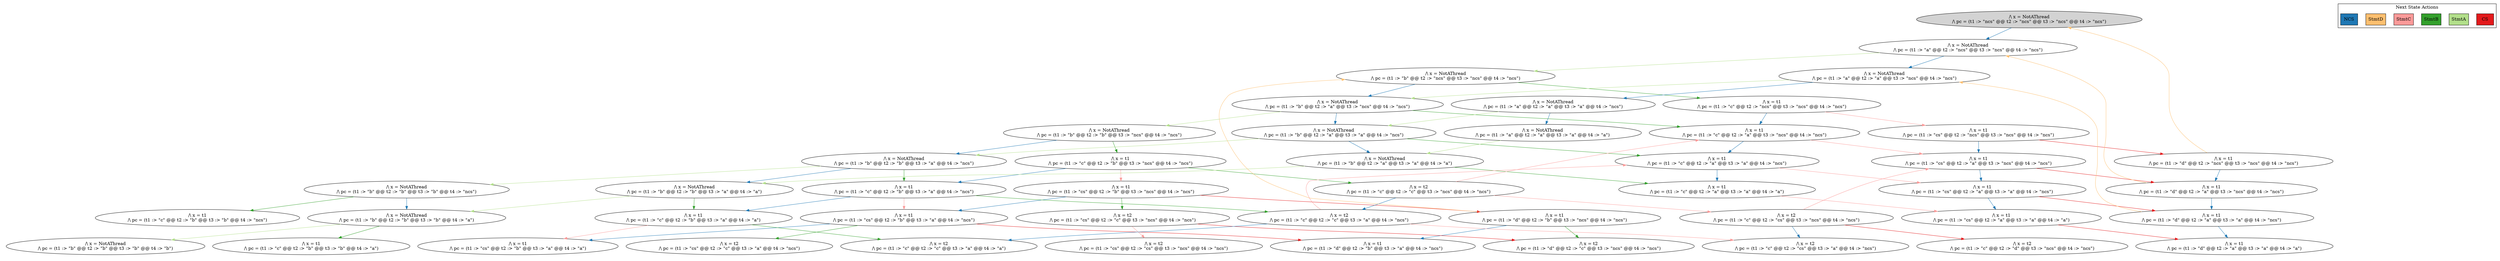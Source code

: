 strict digraph DiskGraph {
edge [colorscheme="paired12"]
nodesep=0.35;
subgraph cluster_graph {
color="white";
6221964264628412536 [label="/\\ x = NotAThread\n/\\ pc = (t1 :> \"ncs\" @@ t2 :> \"ncs\" @@ t3 :> \"ncs\" @@ t4 :> \"ncs\")",style = filled]
6221964264628412536 -> 6618090255246210085 [label="",color="2",fontcolor="2"];
6618090255246210085 [label="/\\ x = NotAThread\n/\\ pc = (t1 :> \"a\" @@ t2 :> \"ncs\" @@ t3 :> \"ncs\" @@ t4 :> \"ncs\")"];
6618090255246210085 -> 6037629194075517532 [label="",color="3",fontcolor="3"];
6037629194075517532 [label="/\\ x = NotAThread\n/\\ pc = (t1 :> \"b\" @@ t2 :> \"ncs\" @@ t3 :> \"ncs\" @@ t4 :> \"ncs\")"];
6221964264628412536 -> 6618090255246210085 [label="",color="2",fontcolor="2"];
6221964264628412536 -> 6618090255246210085 [label="",color="2",fontcolor="2"];
6618090255246210085 -> 2188420927474758586 [label="",color="2",fontcolor="2"];
2188420927474758586 [label="/\\ x = NotAThread\n/\\ pc = (t1 :> \"a\" @@ t2 :> \"a\" @@ t3 :> \"ncs\" @@ t4 :> \"ncs\")"];
6221964264628412536 -> 6618090255246210085 [label="",color="2",fontcolor="2"];
6618090255246210085 -> 2188420927474758586 [label="",color="2",fontcolor="2"];
6618090255246210085 -> 2188420927474758586 [label="",color="2",fontcolor="2"];
2188420927474758586 -> 6435260642324245322 [label="",color="3",fontcolor="3"];
6435260642324245322 [label="/\\ x = NotAThread\n/\\ pc = (t1 :> \"b\" @@ t2 :> \"a\" @@ t3 :> \"ncs\" @@ t4 :> \"ncs\")"];
6037629194075517532 -> -512761243633574820 [label="",color="4",fontcolor="4"];
-512761243633574820 [label="/\\ x = t1\n/\\ pc = (t1 :> \"c\" @@ t2 :> \"ncs\" @@ t3 :> \"ncs\" @@ t4 :> \"ncs\")"];
6435260642324245322 -> 126695432173963357 [label="",color="4",fontcolor="4"];
126695432173963357 [label="/\\ x = t1\n/\\ pc = (t1 :> \"c\" @@ t2 :> \"a\" @@ t3 :> \"ncs\" @@ t4 :> \"ncs\")"];
2188420927474758586 -> 6435260642324245322 [label="",color="3",fontcolor="3"];
6037629194075517532 -> 6435260642324245322 [label="",color="2",fontcolor="2"];
2188420927474758586 -> 1400952091362394648 [label="",color="2",fontcolor="2"];
1400952091362394648 [label="/\\ x = NotAThread\n/\\ pc = (t1 :> \"a\" @@ t2 :> \"a\" @@ t3 :> \"a\" @@ t4 :> \"ncs\")"];
6435260642324245322 -> 353729810810593256 [label="",color="3",fontcolor="3"];
353729810810593256 [label="/\\ x = NotAThread\n/\\ pc = (t1 :> \"b\" @@ t2 :> \"b\" @@ t3 :> \"ncs\" @@ t4 :> \"ncs\")"];
6037629194075517532 -> 6435260642324245322 [label="",color="2",fontcolor="2"];
-512761243633574820 -> -5125739824833338693 [label="",color="5",fontcolor="5"];
-5125739824833338693 [label="/\\ x = t1\n/\\ pc = (t1 :> \"cs\" @@ t2 :> \"ncs\" @@ t3 :> \"ncs\" @@ t4 :> \"ncs\")"];
6037629194075517532 -> 6435260642324245322 [label="",color="2",fontcolor="2"];
6435260642324245322 -> 4728037654872498021 [label="",color="2",fontcolor="2"];
4728037654872498021 [label="/\\ x = NotAThread\n/\\ pc = (t1 :> \"b\" @@ t2 :> \"a\" @@ t3 :> \"a\" @@ t4 :> \"ncs\")"];
2188420927474758586 -> 1400952091362394648 [label="",color="2",fontcolor="2"];
126695432173963357 -> 766506915927251792 [label="",color="5",fontcolor="5"];
766506915927251792 [label="/\\ x = t1\n/\\ pc = (t1 :> \"cs\" @@ t2 :> \"a\" @@ t3 :> \"ncs\" @@ t4 :> \"ncs\")"];
6435260642324245322 -> 4728037654872498021 [label="",color="2",fontcolor="2"];
353729810810593256 -> 5103258542966886573 [label="",color="4",fontcolor="4"];
5103258542966886573 [label="/\\ x = t1\n/\\ pc = (t1 :> \"c\" @@ t2 :> \"b\" @@ t3 :> \"ncs\" @@ t4 :> \"ncs\")"];
126695432173963357 -> 7973064989436613545 [label="",color="2",fontcolor="2"];
7973064989436613545 [label="/\\ x = t1\n/\\ pc = (t1 :> \"c\" @@ t2 :> \"a\" @@ t3 :> \"a\" @@ t4 :> \"ncs\")"];
126695432173963357 -> 7973064989436613545 [label="",color="2",fontcolor="2"];
-5125739824833338693 -> 5891243796769605310 [label="",color="6",fontcolor="6"];
5891243796769605310 [label="/\\ x = t1\n/\\ pc = (t1 :> \"d\" @@ t2 :> \"ncs\" @@ t3 :> \"ncs\" @@ t4 :> \"ncs\")"];
-5125739824833338693 -> 766506915927251792 [label="",color="2",fontcolor="2"];
-5125739824833338693 -> 766506915927251792 [label="",color="2",fontcolor="2"];
-5125739824833338693 -> 766506915927251792 [label="",color="2",fontcolor="2"];
4728037654872498021 -> 7973064989436613545 [label="",color="4",fontcolor="4"];
4728037654872498021 -> -2550059013212629764 [label="",color="3",fontcolor="3"];
-2550059013212629764 [label="/\\ x = NotAThread\n/\\ pc = (t1 :> \"b\" @@ t2 :> \"b\" @@ t3 :> \"a\" @@ t4 :> \"ncs\")"];
4728037654872498021 -> -2550059013212629764 [label="",color="3",fontcolor="3"];
4728037654872498021 -> 380284679804848357 [label="",color="2",fontcolor="2"];
380284679804848357 [label="/\\ x = NotAThread\n/\\ pc = (t1 :> \"b\" @@ t2 :> \"a\" @@ t3 :> \"a\" @@ t4 :> \"a\")"];
766506915927251792 -> -8208992349832498553 [label="",color="6",fontcolor="6"];
-8208992349832498553 [label="/\\ x = t1\n/\\ pc = (t1 :> \"d\" @@ t2 :> \"a\" @@ t3 :> \"ncs\" @@ t4 :> \"ncs\")"];
766506915927251792 -> 1160871898346128044 [label="",color="2",fontcolor="2"];
1160871898346128044 [label="/\\ x = t1\n/\\ pc = (t1 :> \"cs\" @@ t2 :> \"a\" @@ t3 :> \"a\" @@ t4 :> \"ncs\")"];
-512761243633574820 -> 126695432173963357 [label="",color="2",fontcolor="2"];
353729810810593256 -> 5103258542966886573 [label="",color="4",fontcolor="4"];
1400952091362394648 -> 4728037654872498021 [label="",color="3",fontcolor="3"];
353729810810593256 -> -2550059013212629764 [label="",color="2",fontcolor="2"];
1400952091362394648 -> 4728037654872498021 [label="",color="3",fontcolor="3"];
353729810810593256 -> -2550059013212629764 [label="",color="2",fontcolor="2"];
1400952091362394648 -> 4728037654872498021 [label="",color="3",fontcolor="3"];
5103258542966886573 -> 5598919585410139040 [label="",color="5",fontcolor="5"];
5598919585410139040 [label="/\\ x = t1\n/\\ pc = (t1 :> \"cs\" @@ t2 :> \"b\" @@ t3 :> \"ncs\" @@ t4 :> \"ncs\")"];
1400952091362394648 -> 1525497768357235463 [label="",color="2",fontcolor="2"];
1525497768357235463 [label="/\\ x = NotAThread\n/\\ pc = (t1 :> \"a\" @@ t2 :> \"a\" @@ t3 :> \"a\" @@ t4 :> \"a\")"];
5103258542966886573 -> -8258526200380158883 [label="",color="4",fontcolor="4"];
-8258526200380158883 [label="/\\ x = t2\n/\\ pc = (t1 :> \"c\" @@ t2 :> \"c\" @@ t3 :> \"ncs\" @@ t4 :> \"ncs\")"];
7973064989436613545 -> 1160871898346128044 [label="",color="5",fontcolor="5"];
5103258542966886573 -> 4344416655407746772 [label="",color="2",fontcolor="2"];
4344416655407746772 [label="/\\ x = t1\n/\\ pc = (t1 :> \"c\" @@ t2 :> \"b\" @@ t3 :> \"a\" @@ t4 :> \"ncs\")"];
7973064989436613545 -> -7811266318638324905 [label="",color="2",fontcolor="2"];
-7811266318638324905 [label="/\\ x = t1\n/\\ pc = (t1 :> \"c\" @@ t2 :> \"a\" @@ t3 :> \"a\" @@ t4 :> \"a\")"];
5103258542966886573 -> 4344416655407746772 [label="",color="2",fontcolor="2"];
-2550059013212629764 -> 4344416655407746772 [label="",color="4",fontcolor="4"];
-512761243633574820 -> 126695432173963357 [label="",color="2",fontcolor="2"];
-2550059013212629764 -> 4344416655407746772 [label="",color="4",fontcolor="4"];
5891243796769605310 -> 6221964264628412536 [label="",color="7",fontcolor="7"];
-2550059013212629764 -> -3979110804443367163 [label="",color="3",fontcolor="3"];
-3979110804443367163 [label="/\\ x = NotAThread\n/\\ pc = (t1 :> \"b\" @@ t2 :> \"b\" @@ t3 :> \"b\" @@ t4 :> \"ncs\")"];
-512761243633574820 -> 126695432173963357 [label="",color="2",fontcolor="2"];
380284679804848357 -> -7811266318638324905 [label="",color="4",fontcolor="4"];
380284679804848357 -> -6882586553132199204 [label="",color="3",fontcolor="3"];
380284679804848357 -> -6882586553132199204 [label="",color="3",fontcolor="3"];
380284679804848357 -> -6882586553132199204 [label="",color="3",fontcolor="3"];
-8208992349832498553 -> 6618090255246210085 [label="",color="7",fontcolor="7"];
-8208992349832498553 -> 5343224758548304652 [label="",color="2",fontcolor="2"];
5343224758548304652 [label="/\\ x = t1\n/\\ pc = (t1 :> \"d\" @@ t2 :> \"a\" @@ t3 :> \"a\" @@ t4 :> \"ncs\")"];
766506915927251792 -> 1160871898346128044 [label="",color="2",fontcolor="2"];
5891243796769605310 -> -8208992349832498553 [label="",color="2",fontcolor="2"];
5598919585410139040 -> -3962117933765383561 [label="",color="6",fontcolor="6"];
-3962117933765383561 [label="/\\ x = t1\n/\\ pc = (t1 :> \"d\" @@ t2 :> \"b\" @@ t3 :> \"ncs\" @@ t4 :> \"ncs\")"];
-8208992349832498553 -> 5343224758548304652 [label="",color="2",fontcolor="2"];
-2550059013212629764 -> -6882586553132199204 [label="",color="2",fontcolor="2"];
-6882586553132199204 [label="/\\ x = NotAThread\n/\\ pc = (t1 :> \"b\" @@ t2 :> \"b\" @@ t3 :> \"a\" @@ t4 :> \"a\")"];
1525497768357235463 -> 380284679804848357 [label="",color="3",fontcolor="3"];
5598919585410139040 -> 2340622665632462060 [label="",color="4",fontcolor="4"];
2340622665632462060 [label="/\\ x = t2\n/\\ pc = (t1 :> \"cs\" @@ t2 :> \"c\" @@ t3 :> \"ncs\" @@ t4 :> \"ncs\")"];
5891243796769605310 -> -8208992349832498553 [label="",color="2",fontcolor="2"];
-8258526200380158883 -> 126695432173963357 [label="",color="5",fontcolor="5"];
1525497768357235463 -> 380284679804848357 [label="",color="3",fontcolor="3"];
-8258526200380158883 -> -8790213913153626288 [label="",color="5",fontcolor="5"];
-8790213913153626288 [label="/\\ x = t2\n/\\ pc = (t1 :> \"c\" @@ t2 :> \"cs\" @@ t3 :> \"ncs\" @@ t4 :> \"ncs\")"];
5598919585410139040 -> 4823440292889763793 [label="",color="2",fontcolor="2"];
4823440292889763793 [label="/\\ x = t1\n/\\ pc = (t1 :> \"cs\" @@ t2 :> \"b\" @@ t3 :> \"a\" @@ t4 :> \"ncs\")"];
5891243796769605310 -> -8208992349832498553 [label="",color="2",fontcolor="2"];
-8258526200380158883 -> -5373781464310107956 [label="",color="2",fontcolor="2"];
-5373781464310107956 [label="/\\ x = t2\n/\\ pc = (t1 :> \"c\" @@ t2 :> \"c\" @@ t3 :> \"a\" @@ t4 :> \"ncs\")"];
1525497768357235463 -> 380284679804848357 [label="",color="3",fontcolor="3"];
5598919585410139040 -> 4823440292889763793 [label="",color="2",fontcolor="2"];
4344416655407746772 -> 4823440292889763793 [label="",color="5",fontcolor="5"];
1525497768357235463 -> 380284679804848357 [label="",color="3",fontcolor="3"];
-8258526200380158883 -> -5373781464310107956 [label="",color="2",fontcolor="2"];
4344416655407746772 -> -5373781464310107956 [label="",color="4",fontcolor="4"];
-7811266318638324905 -> 4359594430437086841 [label="",color="5",fontcolor="5"];
4359594430437086841 [label="/\\ x = t1\n/\\ pc = (t1 :> \"cs\" @@ t2 :> \"a\" @@ t3 :> \"a\" @@ t4 :> \"a\")"];
4344416655407746772 -> -8938400137260441419 [label="",color="2",fontcolor="2"];
-8938400137260441419 [label="/\\ x = t1\n/\\ pc = (t1 :> \"c\" @@ t2 :> \"b\" @@ t3 :> \"a\" @@ t4 :> \"a\")"];
1160871898346128044 -> 5343224758548304652 [label="",color="6",fontcolor="6"];
1160871898346128044 -> 4359594430437086841 [label="",color="2",fontcolor="2"];
-3962117933765383561 -> 6037629194075517532 [label="",color="7",fontcolor="7"];
-6882586553132199204 -> -8938400137260441419 [label="",color="4",fontcolor="4"];
-6882586553132199204 -> -8938400137260441419 [label="",color="4",fontcolor="4"];
-6882586553132199204 -> -835946028075686945 [label="",color="3",fontcolor="3"];
-835946028075686945 [label="/\\ x = NotAThread\n/\\ pc = (t1 :> \"b\" @@ t2 :> \"b\" @@ t3 :> \"b\" @@ t4 :> \"a\")"];
-6882586553132199204 -> -835946028075686945 [label="",color="3",fontcolor="3"];
2340622665632462060 -> -3966960936379162291 [label="",color="6",fontcolor="6"];
2340622665632462060 -> 7933648804754352041 [label="",color="5",fontcolor="5"];
7933648804754352041 [label="/\\ x = t2\n/\\ pc = (t1 :> \"cs\" @@ t2 :> \"cs\" @@ t3 :> \"ncs\" @@ t4 :> \"ncs\")"];
-3979110804443367163 -> -6824233220500126387 [label="",color="4",fontcolor="4"];
-6824233220500126387 [label="/\\ x = t1\n/\\ pc = (t1 :> \"c\" @@ t2 :> \"b\" @@ t3 :> \"b\" @@ t4 :> \"ncs\")"];
-3979110804443367163 -> -6824233220500126387 [label="",color="4",fontcolor="4"];
-3979110804443367163 -> -6824233220500126387 [label="",color="4",fontcolor="4"];
-3979110804443367163 -> -835946028075686945 [label="",color="2",fontcolor="2"];
-3962117933765383561 -> -3966960936379162291 [label="",color="4",fontcolor="4"];
-3966960936379162291 [label="/\\ x = t2\n/\\ pc = (t1 :> \"d\" @@ t2 :> \"c\" @@ t3 :> \"ncs\" @@ t4 :> \"ncs\")"];
5343224758548304652 -> 2188420927474758586 [label="",color="7",fontcolor="7"];
-3962117933765383561 -> 1786382215165218417 [label="",color="2",fontcolor="2"];
1786382215165218417 [label="/\\ x = t1\n/\\ pc = (t1 :> \"d\" @@ t2 :> \"b\" @@ t3 :> \"a\" @@ t4 :> \"ncs\")"];
5343224758548304652 -> 4381050349822776585 [label="",color="2",fontcolor="2"];
4381050349822776585 [label="/\\ x = t1\n/\\ pc = (t1 :> \"d\" @@ t2 :> \"a\" @@ t3 :> \"a\" @@ t4 :> \"a\")"];
-3962117933765383561 -> 1786382215165218417 [label="",color="2",fontcolor="2"];
4823440292889763793 -> 1786382215165218417 [label="",color="6",fontcolor="6"];
-8790213913153626288 -> 766506915927251792 [label="",color="5",fontcolor="5"];
-5373781464310107956 -> 7973064989436613545 [label="",color="5",fontcolor="5"];
4823440292889763793 -> 3722508135271390282 [label="",color="4",fontcolor="4"];
3722508135271390282 [label="/\\ x = t2\n/\\ pc = (t1 :> \"cs\" @@ t2 :> \"c\" @@ t3 :> \"a\" @@ t4 :> \"ncs\")"];
-5373781464310107956 -> -3758741312398351927 [label="",color="5",fontcolor="5"];
-3758741312398351927 [label="/\\ x = t2\n/\\ pc = (t1 :> \"c\" @@ t2 :> \"cs\" @@ t3 :> \"a\" @@ t4 :> \"ncs\")"];
-8790213913153626288 -> 194219990250223239 [label="",color="6",fontcolor="6"];
194219990250223239 [label="/\\ x = t2\n/\\ pc = (t1 :> \"c\" @@ t2 :> \"d\" @@ t3 :> \"ncs\" @@ t4 :> \"ncs\")"];
4823440292889763793 -> 3237180814989350299 [label="",color="2",fontcolor="2"];
3237180814989350299 [label="/\\ x = t1\n/\\ pc = (t1 :> \"cs\" @@ t2 :> \"b\" @@ t3 :> \"a\" @@ t4 :> \"a\")"];
-5373781464310107956 -> -8345185306336763413 [label="",color="2",fontcolor="2"];
-8345185306336763413 [label="/\\ x = t2\n/\\ pc = (t1 :> \"c\" @@ t2 :> \"c\" @@ t3 :> \"a\" @@ t4 :> \"a\")"];
4359594430437086841 -> 4381050349822776585 [label="",color="6",fontcolor="6"];
-8938400137260441419 -> 3237180814989350299 [label="",color="5",fontcolor="5"];
-8938400137260441419 -> -8345185306336763413 [label="",color="4",fontcolor="4"];
-835946028075686945 -> 2796530270481660556 [label="",color="4",fontcolor="4"];
2796530270481660556 [label="/\\ x = t1\n/\\ pc = (t1 :> \"c\" @@ t2 :> \"b\" @@ t3 :> \"b\" @@ t4 :> \"a\")"];
-8790213913153626288 -> -3758741312398351927 [label="",color="2",fontcolor="2"];
-8790213913153626288 -> -3758741312398351927 [label="",color="2",fontcolor="2"];
-835946028075686945 -> 2796530270481660556 [label="",color="4",fontcolor="4"];
-835946028075686945 -> 2796530270481660556 [label="",color="4",fontcolor="4"];
-835946028075686945 -> -3814061073890678 [label="",color="3",fontcolor="3"];
-3814061073890678 [label="/\\ x = NotAThread\n/\\ pc = (t1 :> \"b\" @@ t2 :> \"b\" @@ t3 :> \"b\" @@ t4 :> \"b\")"];
{rank = same; 6221964264628412536;}
{rank = same; 6618090255246210085;}
{rank = same; 2188420927474758586;6037629194075517532;}
{rank = same; -512761243633574820;1400952091362394648;6435260642324245322;}
{rank = same; 4728037654872498021;-5125739824833338693;353729810810593256;126695432173963357;1525497768357235463;}
{rank = same; 766506915927251792;5103258542966886573;5891243796769605310;7973064989436613545;-2550059013212629764;380284679804848357;}
{rank = same; 1160871898346128044;-8208992349832498553;-7811266318638324905;-6882586553132199204;-8258526200380158883;-3979110804443367163;5598919585410139040;4344416655407746772;}
{rank = same; 4823440292889763793;-8938400137260441419;5343224758548304652;4359594430437086841;-3962117933765383561;-835946028075686945;-5373781464310107956;2340622665632462060;-8790213913153626288;}
}
subgraph cluster_legend {graph[style=bold];label = "Next State Actions" style="solid"
node [ labeljust="l",colorscheme="paired12",style=filled,shape=record ]
CS [label="CS",fillcolor=6]
StmtA [label="StmtA",fillcolor=3]
StmtB [label="StmtB",fillcolor=4]
StmtC [label="StmtC",fillcolor=5]
StmtD [label="StmtD",fillcolor=7]
NCS [label="NCS",fillcolor=2]
}}